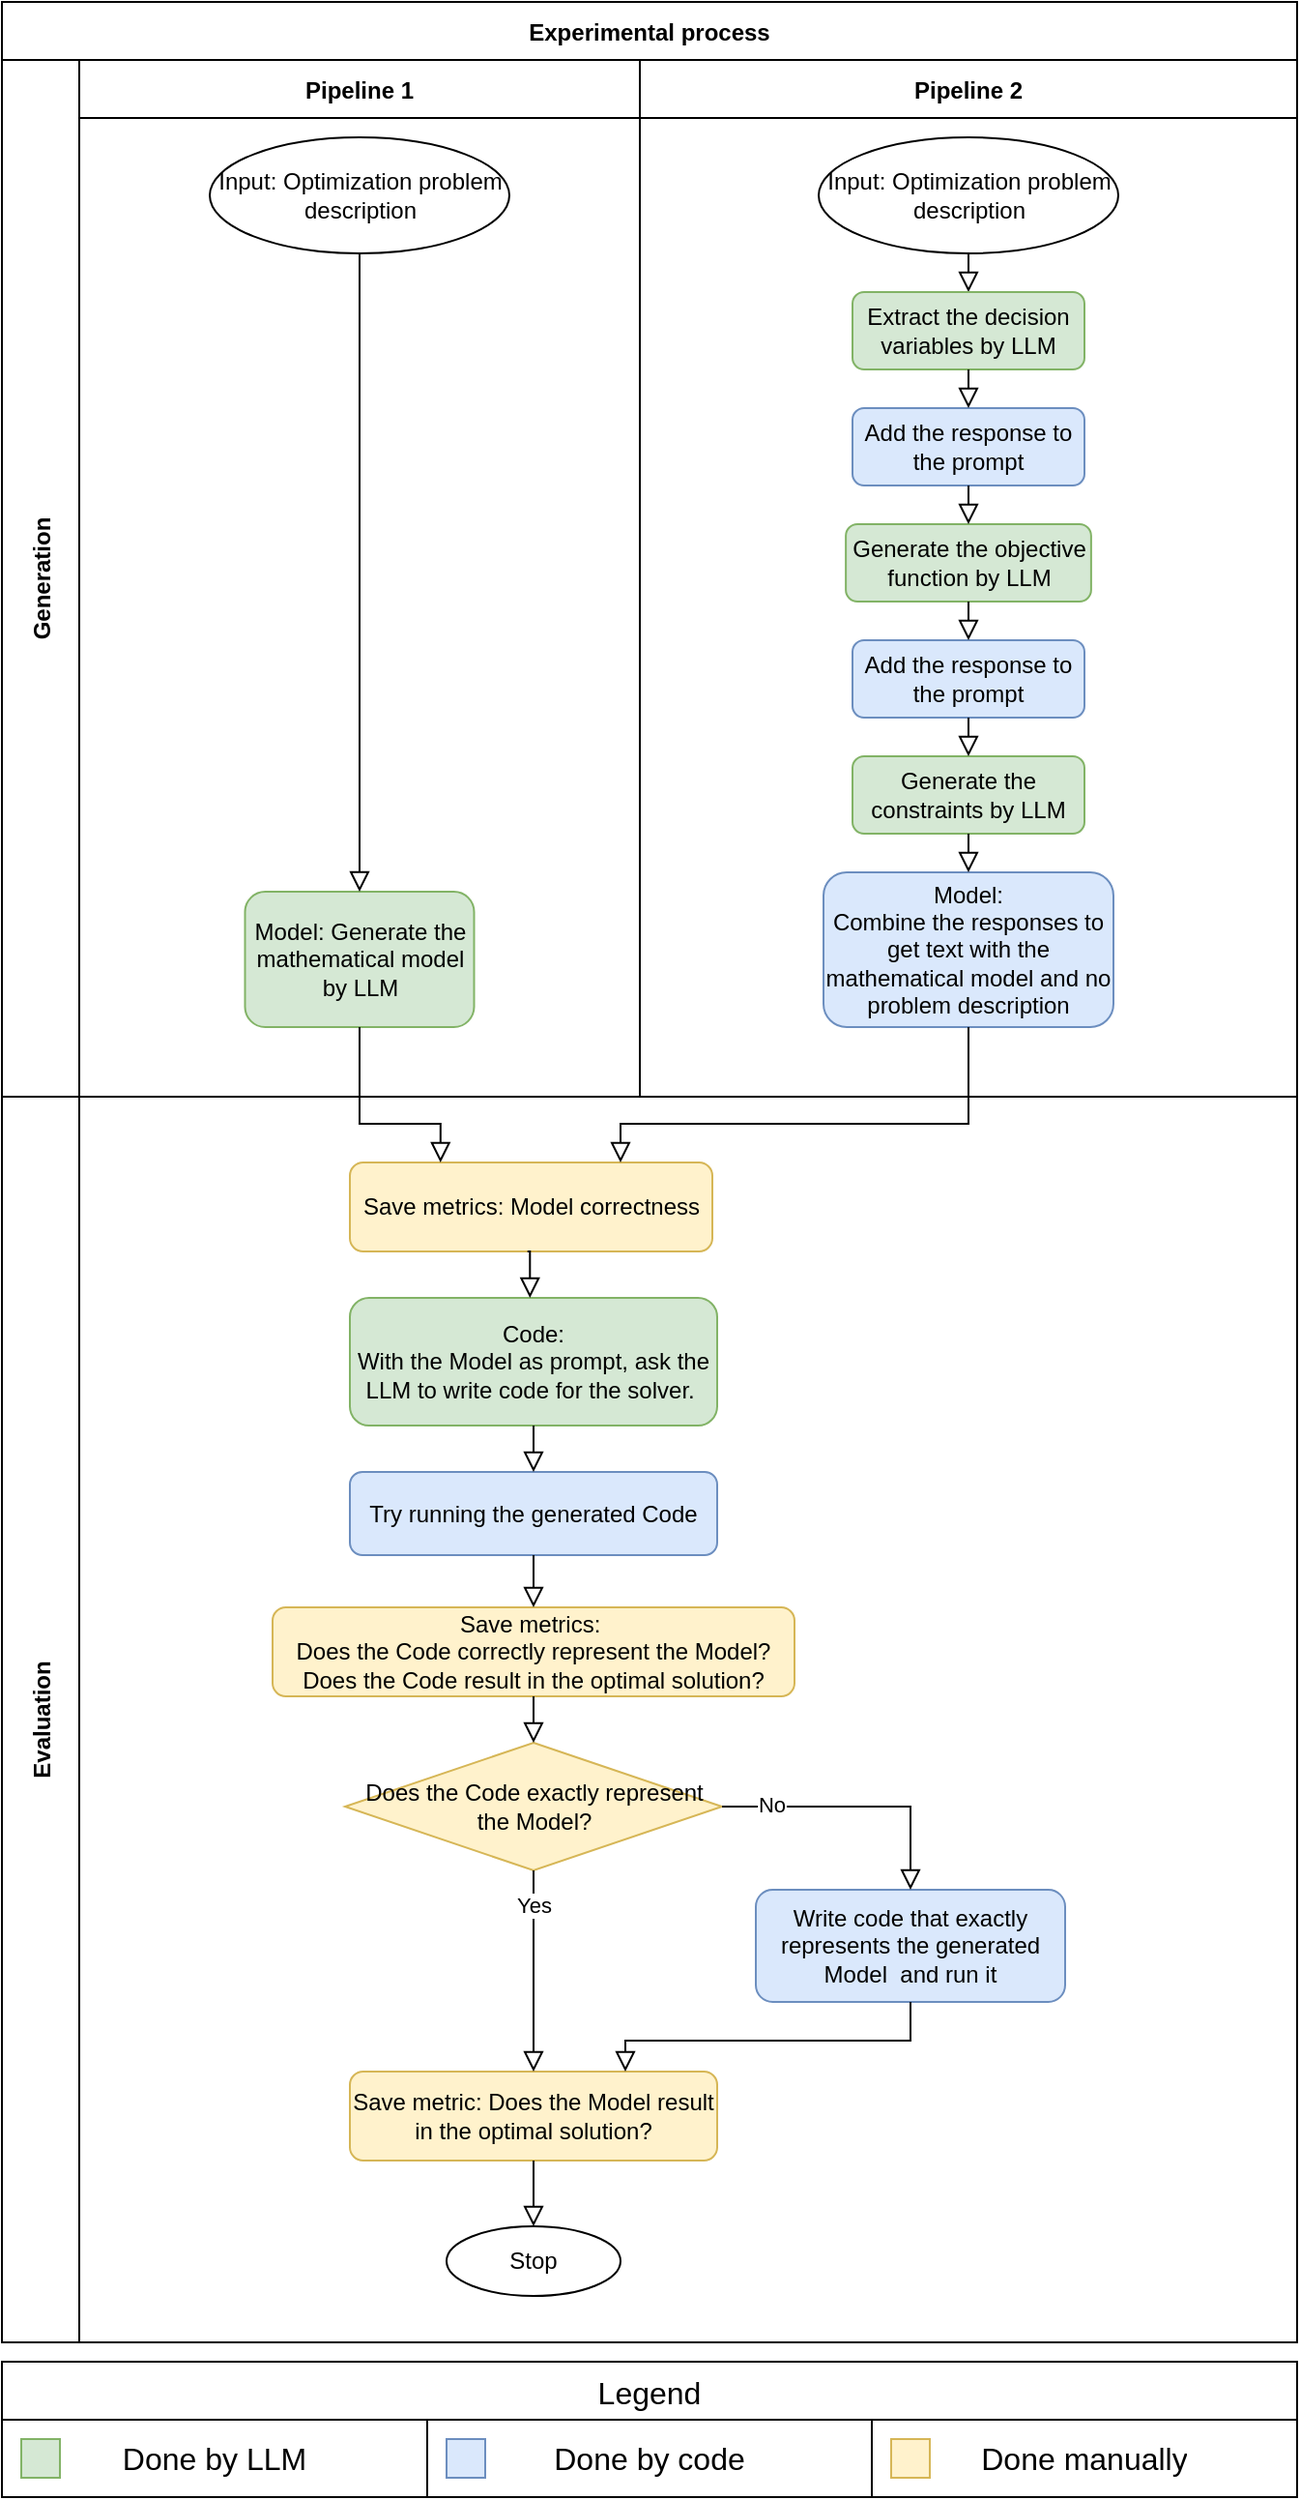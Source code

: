 <mxfile version="24.2.5" type="device">
  <diagram id="kgpKYQtTHZ0yAKxKKP6v" name="Page-1">
    <mxGraphModel dx="1122" dy="1824" grid="1" gridSize="10" guides="1" tooltips="1" connect="1" arrows="1" fold="1" page="1" pageScale="1" pageWidth="850" pageHeight="1100" math="0" shadow="0">
      <root>
        <mxCell id="0" />
        <mxCell id="1" parent="0" />
        <mxCell id="3nuBFxr9cyL0pnOWT2aG-1" value="Experimental process" style="shape=table;childLayout=tableLayout;startSize=30;collapsible=0;recursiveResize=0;expand=0;fillColor=none;fontStyle=1" parent="1" vertex="1">
          <mxGeometry x="30" y="-130" width="670" height="1210" as="geometry" />
        </mxCell>
        <mxCell id="3nuBFxr9cyL0pnOWT2aG-3" value="Generation" style="shape=tableRow;horizontal=0;swimlaneHead=0;swimlaneBody=0;top=0;left=0;bottom=0;right=0;fillColor=none;points=[[0,0.5],[1,0.5]];portConstraint=eastwest;startSize=40;collapsible=0;recursiveResize=0;expand=0;fontStyle=1;" parent="3nuBFxr9cyL0pnOWT2aG-1" vertex="1">
          <mxGeometry y="30" width="670" height="536" as="geometry" />
        </mxCell>
        <mxCell id="3nuBFxr9cyL0pnOWT2aG-4" value="Pipeline 1" style="swimlane;swimlaneHead=0;swimlaneBody=0;connectable=0;fillColor=none;startSize=30;collapsible=0;recursiveResize=0;expand=0;fontStyle=1;" parent="3nuBFxr9cyL0pnOWT2aG-3" vertex="1">
          <mxGeometry x="40" width="290" height="536" as="geometry">
            <mxRectangle width="290" height="536" as="alternateBounds" />
          </mxGeometry>
        </mxCell>
        <mxCell id="8_NXmCUL2MKXOfB-l1x--16" value="Input: Optimization problem description" style="ellipse;whiteSpace=wrap;html=1;" parent="3nuBFxr9cyL0pnOWT2aG-4" vertex="1">
          <mxGeometry x="67.5" y="40" width="155" height="60" as="geometry" />
        </mxCell>
        <mxCell id="8_NXmCUL2MKXOfB-l1x--17" value="Model: Generate the mathematical model by LLM" style="rounded=1;whiteSpace=wrap;html=1;fontSize=12;glass=0;strokeWidth=1;shadow=0;fillColor=#d5e8d4;strokeColor=#82b366;" parent="3nuBFxr9cyL0pnOWT2aG-4" vertex="1">
          <mxGeometry x="85.75" y="430" width="118.5" height="70" as="geometry" />
        </mxCell>
        <mxCell id="8_NXmCUL2MKXOfB-l1x--18" value="" style="rounded=0;html=1;jettySize=auto;orthogonalLoop=1;fontSize=11;endArrow=block;endFill=0;endSize=8;strokeWidth=1;shadow=0;labelBackgroundColor=none;edgeStyle=orthogonalEdgeStyle;entryX=0.5;entryY=0;entryDx=0;entryDy=0;exitX=0.5;exitY=1;exitDx=0;exitDy=0;" parent="3nuBFxr9cyL0pnOWT2aG-4" source="8_NXmCUL2MKXOfB-l1x--16" target="8_NXmCUL2MKXOfB-l1x--17" edge="1">
          <mxGeometry relative="1" as="geometry">
            <mxPoint x="-169.38" y="150" as="sourcePoint" />
            <mxPoint x="-169.38" y="170" as="targetPoint" />
          </mxGeometry>
        </mxCell>
        <mxCell id="3nuBFxr9cyL0pnOWT2aG-8" value="Pipeline 2" style="swimlane;swimlaneHead=0;swimlaneBody=0;connectable=0;fillColor=none;startSize=30;collapsible=0;recursiveResize=0;expand=0;fontStyle=1;rowspan=1;colspan=2;" parent="3nuBFxr9cyL0pnOWT2aG-3" vertex="1">
          <mxGeometry x="330" width="340" height="536" as="geometry">
            <mxRectangle width="210" height="536" as="alternateBounds" />
          </mxGeometry>
        </mxCell>
        <mxCell id="8_NXmCUL2MKXOfB-l1x--3" value="Input: Optimization problem description" style="ellipse;whiteSpace=wrap;html=1;" parent="3nuBFxr9cyL0pnOWT2aG-8" vertex="1">
          <mxGeometry x="92.5" y="40" width="155" height="60" as="geometry" />
        </mxCell>
        <mxCell id="8_NXmCUL2MKXOfB-l1x--4" value="" style="rounded=0;html=1;jettySize=auto;orthogonalLoop=1;fontSize=11;endArrow=block;endFill=0;endSize=8;strokeWidth=1;shadow=0;labelBackgroundColor=none;edgeStyle=orthogonalEdgeStyle;exitX=0.5;exitY=1;exitDx=0;exitDy=0;entryX=0.5;entryY=0;entryDx=0;entryDy=0;" parent="3nuBFxr9cyL0pnOWT2aG-8" source="8_NXmCUL2MKXOfB-l1x--3" target="8_NXmCUL2MKXOfB-l1x--5" edge="1">
          <mxGeometry relative="1" as="geometry">
            <mxPoint x="170" y="90" as="sourcePoint" />
            <mxPoint x="170" y="140" as="targetPoint" />
          </mxGeometry>
        </mxCell>
        <mxCell id="8_NXmCUL2MKXOfB-l1x--5" value="Extract the decision variables by LLM" style="rounded=1;whiteSpace=wrap;html=1;fontSize=12;glass=0;strokeWidth=1;shadow=0;fillColor=#d5e8d4;strokeColor=#82b366;" parent="3nuBFxr9cyL0pnOWT2aG-8" vertex="1">
          <mxGeometry x="110" y="120" width="120" height="40" as="geometry" />
        </mxCell>
        <mxCell id="8_NXmCUL2MKXOfB-l1x--6" value="Add the response to the prompt" style="rounded=1;whiteSpace=wrap;html=1;fontSize=12;glass=0;strokeWidth=1;shadow=0;fillColor=#dae8fc;strokeColor=#6c8ebf;" parent="3nuBFxr9cyL0pnOWT2aG-8" vertex="1">
          <mxGeometry x="110" y="180" width="120" height="40" as="geometry" />
        </mxCell>
        <mxCell id="8_NXmCUL2MKXOfB-l1x--7" value="" style="rounded=0;html=1;jettySize=auto;orthogonalLoop=1;fontSize=11;endArrow=block;endFill=0;endSize=8;strokeWidth=1;shadow=0;labelBackgroundColor=none;edgeStyle=orthogonalEdgeStyle;entryX=0.5;entryY=0;entryDx=0;entryDy=0;exitX=0.5;exitY=1;exitDx=0;exitDy=0;" parent="3nuBFxr9cyL0pnOWT2aG-8" source="8_NXmCUL2MKXOfB-l1x--5" target="8_NXmCUL2MKXOfB-l1x--6" edge="1">
          <mxGeometry relative="1" as="geometry">
            <mxPoint x="170" y="170" as="sourcePoint" />
            <mxPoint x="180" y="140" as="targetPoint" />
          </mxGeometry>
        </mxCell>
        <mxCell id="8_NXmCUL2MKXOfB-l1x--8" value="Generate the objective function by LLM" style="rounded=1;whiteSpace=wrap;html=1;fontSize=12;glass=0;strokeWidth=1;shadow=0;fillColor=#d5e8d4;strokeColor=#82b366;" parent="3nuBFxr9cyL0pnOWT2aG-8" vertex="1">
          <mxGeometry x="106.56" y="240" width="126.88" height="40" as="geometry" />
        </mxCell>
        <mxCell id="8_NXmCUL2MKXOfB-l1x--9" value="Add the response to the prompt" style="rounded=1;whiteSpace=wrap;html=1;fontSize=12;glass=0;strokeWidth=1;shadow=0;fillColor=#dae8fc;strokeColor=#6c8ebf;" parent="3nuBFxr9cyL0pnOWT2aG-8" vertex="1">
          <mxGeometry x="110" y="300" width="120" height="40" as="geometry" />
        </mxCell>
        <mxCell id="8_NXmCUL2MKXOfB-l1x--10" value="" style="rounded=0;html=1;jettySize=auto;orthogonalLoop=1;fontSize=11;endArrow=block;endFill=0;endSize=8;strokeWidth=1;shadow=0;labelBackgroundColor=none;edgeStyle=orthogonalEdgeStyle;entryX=0.5;entryY=0;entryDx=0;entryDy=0;exitX=0.5;exitY=1;exitDx=0;exitDy=0;" parent="3nuBFxr9cyL0pnOWT2aG-8" source="8_NXmCUL2MKXOfB-l1x--8" target="8_NXmCUL2MKXOfB-l1x--9" edge="1">
          <mxGeometry relative="1" as="geometry">
            <mxPoint x="100" y="230" as="sourcePoint" />
            <mxPoint x="110" y="200" as="targetPoint" />
          </mxGeometry>
        </mxCell>
        <mxCell id="8_NXmCUL2MKXOfB-l1x--11" value="Generate the constraints by LLM" style="rounded=1;whiteSpace=wrap;html=1;fontSize=12;glass=0;strokeWidth=1;shadow=0;fillColor=#d5e8d4;strokeColor=#82b366;" parent="3nuBFxr9cyL0pnOWT2aG-8" vertex="1">
          <mxGeometry x="110" y="360" width="120" height="40" as="geometry" />
        </mxCell>
        <mxCell id="8_NXmCUL2MKXOfB-l1x--12" value="Model: &lt;br&gt;Combine the responses to get text with the mathematical model and no problem description" style="rounded=1;whiteSpace=wrap;html=1;fontSize=12;glass=0;strokeWidth=1;shadow=0;fillColor=#dae8fc;strokeColor=#6c8ebf;" parent="3nuBFxr9cyL0pnOWT2aG-8" vertex="1">
          <mxGeometry x="95" y="420" width="150" height="80" as="geometry" />
        </mxCell>
        <mxCell id="8_NXmCUL2MKXOfB-l1x--13" value="" style="rounded=0;html=1;jettySize=auto;orthogonalLoop=1;fontSize=11;endArrow=block;endFill=0;endSize=8;strokeWidth=1;shadow=0;labelBackgroundColor=none;edgeStyle=orthogonalEdgeStyle;entryX=0.5;entryY=0;entryDx=0;entryDy=0;exitX=0.5;exitY=1;exitDx=0;exitDy=0;" parent="3nuBFxr9cyL0pnOWT2aG-8" source="8_NXmCUL2MKXOfB-l1x--11" target="8_NXmCUL2MKXOfB-l1x--12" edge="1">
          <mxGeometry relative="1" as="geometry">
            <mxPoint x="30" y="290" as="sourcePoint" />
            <mxPoint x="40" y="260" as="targetPoint" />
          </mxGeometry>
        </mxCell>
        <mxCell id="8_NXmCUL2MKXOfB-l1x--14" value="" style="rounded=0;html=1;jettySize=auto;orthogonalLoop=1;fontSize=11;endArrow=block;endFill=0;endSize=8;strokeWidth=1;shadow=0;labelBackgroundColor=none;edgeStyle=orthogonalEdgeStyle;exitX=0.5;exitY=1;exitDx=0;exitDy=0;entryX=0.5;entryY=0;entryDx=0;entryDy=0;" parent="3nuBFxr9cyL0pnOWT2aG-8" source="8_NXmCUL2MKXOfB-l1x--6" target="8_NXmCUL2MKXOfB-l1x--8" edge="1">
          <mxGeometry relative="1" as="geometry">
            <mxPoint x="170" y="290" as="sourcePoint" />
            <mxPoint x="160" y="240" as="targetPoint" />
          </mxGeometry>
        </mxCell>
        <mxCell id="8_NXmCUL2MKXOfB-l1x--15" value="" style="rounded=0;html=1;jettySize=auto;orthogonalLoop=1;fontSize=11;endArrow=block;endFill=0;endSize=8;strokeWidth=1;shadow=0;labelBackgroundColor=none;edgeStyle=orthogonalEdgeStyle;exitX=0.5;exitY=1;exitDx=0;exitDy=0;entryX=0.5;entryY=0;entryDx=0;entryDy=0;" parent="3nuBFxr9cyL0pnOWT2aG-8" source="8_NXmCUL2MKXOfB-l1x--9" target="8_NXmCUL2MKXOfB-l1x--11" edge="1">
          <mxGeometry relative="1" as="geometry">
            <mxPoint x="170" y="410" as="sourcePoint" />
            <mxPoint x="160" y="360" as="targetPoint" />
          </mxGeometry>
        </mxCell>
        <mxCell id="3nuBFxr9cyL0pnOWT2aG-11" value="Feel perky" style="swimlane;swimlaneHead=0;swimlaneBody=0;connectable=0;fillColor=none;startSize=30;collapsible=0;recursiveResize=0;expand=0;fontStyle=1;" parent="3nuBFxr9cyL0pnOWT2aG-3" vertex="1" visible="0">
          <mxGeometry x="540" width="130" height="536" as="geometry">
            <mxRectangle width="130" height="536" as="alternateBounds" />
          </mxGeometry>
        </mxCell>
        <mxCell id="3nuBFxr9cyL0pnOWT2aG-15" value="Evaluation" style="shape=tableRow;horizontal=0;swimlaneHead=0;swimlaneBody=0;top=0;left=0;bottom=0;right=0;fillColor=none;points=[[0,0.5],[1,0.5]];portConstraint=eastwest;startSize=40;collapsible=0;recursiveResize=0;expand=0;fontStyle=1;" parent="3nuBFxr9cyL0pnOWT2aG-1" vertex="1">
          <mxGeometry y="566" width="670" height="644" as="geometry" />
        </mxCell>
        <mxCell id="3nuBFxr9cyL0pnOWT2aG-16" value="" style="swimlane;swimlaneHead=0;swimlaneBody=0;connectable=0;fillColor=none;startSize=0;collapsible=0;recursiveResize=0;expand=0;fontStyle=1;rowspan=1;colspan=3;" parent="3nuBFxr9cyL0pnOWT2aG-15" vertex="1">
          <mxGeometry x="40" width="630" height="644" as="geometry">
            <mxRectangle width="290" height="644" as="alternateBounds" />
          </mxGeometry>
        </mxCell>
        <mxCell id="8_NXmCUL2MKXOfB-l1x--20" value="Does the Code exactly represent the Model?" style="rhombus;whiteSpace=wrap;html=1;fillColor=#fff2cc;strokeColor=#d6b656;" parent="3nuBFxr9cyL0pnOWT2aG-16" vertex="1">
          <mxGeometry x="137.5" y="334" width="195" height="66" as="geometry" />
        </mxCell>
        <mxCell id="8_NXmCUL2MKXOfB-l1x--32" value="Write code that exactly represents the generated Model&amp;nbsp; and run it" style="rounded=1;whiteSpace=wrap;html=1;fontSize=12;glass=0;strokeWidth=1;shadow=0;fillColor=#dae8fc;strokeColor=#6c8ebf;" parent="3nuBFxr9cyL0pnOWT2aG-16" vertex="1">
          <mxGeometry x="350" y="410" width="160" height="58" as="geometry" />
        </mxCell>
        <mxCell id="8_NXmCUL2MKXOfB-l1x--21" value="Code: &lt;br&gt;With the Model as prompt, ask the LLM to write code for the solver.&amp;nbsp;" style="rounded=1;whiteSpace=wrap;html=1;fontSize=12;glass=0;strokeWidth=1;shadow=0;fillColor=#d5e8d4;strokeColor=#82b366;" parent="3nuBFxr9cyL0pnOWT2aG-16" vertex="1">
          <mxGeometry x="140" y="104" width="190" height="66" as="geometry" />
        </mxCell>
        <mxCell id="yStz238YQbZa8JVB4-hm-1" value="Try running the generated Code" style="rounded=1;whiteSpace=wrap;html=1;fontSize=12;glass=0;strokeWidth=1;shadow=0;fillColor=#dae8fc;strokeColor=#6c8ebf;" vertex="1" parent="3nuBFxr9cyL0pnOWT2aG-16">
          <mxGeometry x="140" y="194" width="190" height="43" as="geometry" />
        </mxCell>
        <mxCell id="yStz238YQbZa8JVB4-hm-3" value="Save metrics: Model correctness" style="rounded=1;whiteSpace=wrap;html=1;fillColor=#fff2cc;strokeColor=#d6b656;" vertex="1" parent="3nuBFxr9cyL0pnOWT2aG-16">
          <mxGeometry x="140" y="34" width="187.5" height="46" as="geometry" />
        </mxCell>
        <mxCell id="yStz238YQbZa8JVB4-hm-5" value="Save metrics:&amp;nbsp;&lt;div&gt;Does the Code correctly represent the Model?&lt;br&gt;&lt;div&gt;Does the Code result in the optimal solution?&lt;/div&gt;&lt;/div&gt;" style="rounded=1;whiteSpace=wrap;html=1;fillColor=#fff2cc;strokeColor=#d6b656;" vertex="1" parent="3nuBFxr9cyL0pnOWT2aG-16">
          <mxGeometry x="100" y="264" width="270" height="46" as="geometry" />
        </mxCell>
        <mxCell id="yStz238YQbZa8JVB4-hm-6" value="Save metric: Does the Model result in the optimal solution?" style="rounded=1;whiteSpace=wrap;html=1;fillColor=#fff2cc;strokeColor=#d6b656;" vertex="1" parent="3nuBFxr9cyL0pnOWT2aG-16">
          <mxGeometry x="140" y="504" width="190" height="46" as="geometry" />
        </mxCell>
        <mxCell id="yStz238YQbZa8JVB4-hm-8" value="Stop" style="ellipse;whiteSpace=wrap;html=1;" vertex="1" parent="3nuBFxr9cyL0pnOWT2aG-16">
          <mxGeometry x="190" y="584" width="90" height="36" as="geometry" />
        </mxCell>
        <mxCell id="yStz238YQbZa8JVB4-hm-11" value="" style="rounded=0;html=1;jettySize=auto;orthogonalLoop=1;fontSize=11;endArrow=block;endFill=0;endSize=8;strokeWidth=1;shadow=0;labelBackgroundColor=none;edgeStyle=orthogonalEdgeStyle;entryX=0.5;entryY=0;entryDx=0;entryDy=0;exitX=0.5;exitY=1;exitDx=0;exitDy=0;" edge="1" parent="3nuBFxr9cyL0pnOWT2aG-16">
          <mxGeometry relative="1" as="geometry">
            <mxPoint x="231.88" y="80" as="sourcePoint" />
            <mxPoint x="233.13" y="104" as="targetPoint" />
            <Array as="points">
              <mxPoint x="233.13" y="80" />
              <mxPoint x="233.13" y="104" />
            </Array>
          </mxGeometry>
        </mxCell>
        <mxCell id="yStz238YQbZa8JVB4-hm-12" value="" style="rounded=0;html=1;jettySize=auto;orthogonalLoop=1;fontSize=11;endArrow=block;endFill=0;endSize=8;strokeWidth=1;shadow=0;labelBackgroundColor=none;edgeStyle=orthogonalEdgeStyle;entryX=0.5;entryY=0;entryDx=0;entryDy=0;exitX=0.5;exitY=1;exitDx=0;exitDy=0;" edge="1" parent="3nuBFxr9cyL0pnOWT2aG-16" source="8_NXmCUL2MKXOfB-l1x--21" target="yStz238YQbZa8JVB4-hm-1">
          <mxGeometry relative="1" as="geometry">
            <mxPoint x="220" y="174" as="sourcePoint" />
            <mxPoint x="221.25" y="194" as="targetPoint" />
            <Array as="points">
              <mxPoint x="235" y="184" />
              <mxPoint x="235" y="184" />
            </Array>
          </mxGeometry>
        </mxCell>
        <mxCell id="yStz238YQbZa8JVB4-hm-15" value="" style="rounded=0;html=1;jettySize=auto;orthogonalLoop=1;fontSize=11;endArrow=block;endFill=0;endSize=8;strokeWidth=1;shadow=0;labelBackgroundColor=none;edgeStyle=orthogonalEdgeStyle;entryX=0.5;entryY=0;entryDx=0;entryDy=0;exitX=0.5;exitY=1;exitDx=0;exitDy=0;" edge="1" parent="3nuBFxr9cyL0pnOWT2aG-16" source="yStz238YQbZa8JVB4-hm-1" target="yStz238YQbZa8JVB4-hm-5">
          <mxGeometry relative="1" as="geometry">
            <mxPoint x="234.78" y="237" as="sourcePoint" />
            <mxPoint x="234.78" y="261" as="targetPoint" />
            <Array as="points" />
          </mxGeometry>
        </mxCell>
        <mxCell id="yStz238YQbZa8JVB4-hm-16" value="" style="rounded=0;html=1;jettySize=auto;orthogonalLoop=1;fontSize=11;endArrow=block;endFill=0;endSize=8;strokeWidth=1;shadow=0;labelBackgroundColor=none;edgeStyle=orthogonalEdgeStyle;entryX=0.5;entryY=0;entryDx=0;entryDy=0;exitX=0.5;exitY=1;exitDx=0;exitDy=0;" edge="1" parent="3nuBFxr9cyL0pnOWT2aG-16" source="yStz238YQbZa8JVB4-hm-5" target="8_NXmCUL2MKXOfB-l1x--20">
          <mxGeometry relative="1" as="geometry">
            <mxPoint x="235" y="314" as="sourcePoint" />
            <mxPoint x="245" y="274" as="targetPoint" />
            <Array as="points" />
          </mxGeometry>
        </mxCell>
        <mxCell id="yStz238YQbZa8JVB4-hm-17" value="" style="rounded=0;html=1;jettySize=auto;orthogonalLoop=1;fontSize=11;endArrow=block;endFill=0;endSize=8;strokeWidth=1;shadow=0;labelBackgroundColor=none;edgeStyle=orthogonalEdgeStyle;entryX=0.5;entryY=0;entryDx=0;entryDy=0;exitX=0.5;exitY=1;exitDx=0;exitDy=0;" edge="1" parent="3nuBFxr9cyL0pnOWT2aG-16" source="8_NXmCUL2MKXOfB-l1x--20" target="yStz238YQbZa8JVB4-hm-6">
          <mxGeometry relative="1" as="geometry">
            <mxPoint x="245" y="320" as="sourcePoint" />
            <mxPoint x="245" y="344" as="targetPoint" />
            <Array as="points" />
          </mxGeometry>
        </mxCell>
        <mxCell id="yStz238YQbZa8JVB4-hm-22" value="Yes" style="edgeLabel;html=1;align=center;verticalAlign=middle;resizable=0;points=[];" vertex="1" connectable="0" parent="yStz238YQbZa8JVB4-hm-17">
          <mxGeometry x="-0.656" relative="1" as="geometry">
            <mxPoint as="offset" />
          </mxGeometry>
        </mxCell>
        <mxCell id="yStz238YQbZa8JVB4-hm-18" value="" style="rounded=0;html=1;jettySize=auto;orthogonalLoop=1;fontSize=11;endArrow=block;endFill=0;endSize=8;strokeWidth=1;shadow=0;labelBackgroundColor=none;edgeStyle=orthogonalEdgeStyle;entryX=0.5;entryY=0;entryDx=0;entryDy=0;exitX=1;exitY=0.5;exitDx=0;exitDy=0;" edge="1" parent="3nuBFxr9cyL0pnOWT2aG-16" source="8_NXmCUL2MKXOfB-l1x--20" target="8_NXmCUL2MKXOfB-l1x--32">
          <mxGeometry relative="1" as="geometry">
            <mxPoint x="245" y="410" as="sourcePoint" />
            <mxPoint x="245" y="514" as="targetPoint" />
            <Array as="points" />
          </mxGeometry>
        </mxCell>
        <mxCell id="yStz238YQbZa8JVB4-hm-23" value="No" style="edgeLabel;html=1;align=center;verticalAlign=middle;resizable=0;points=[];" vertex="1" connectable="0" parent="yStz238YQbZa8JVB4-hm-18">
          <mxGeometry x="-0.641" y="1" relative="1" as="geometry">
            <mxPoint as="offset" />
          </mxGeometry>
        </mxCell>
        <mxCell id="yStz238YQbZa8JVB4-hm-19" value="" style="rounded=0;html=1;jettySize=auto;orthogonalLoop=1;fontSize=11;endArrow=block;endFill=0;endSize=8;strokeWidth=1;shadow=0;labelBackgroundColor=none;edgeStyle=orthogonalEdgeStyle;entryX=0.75;entryY=0;entryDx=0;entryDy=0;exitX=0.5;exitY=1;exitDx=0;exitDy=0;" edge="1" parent="3nuBFxr9cyL0pnOWT2aG-16" source="8_NXmCUL2MKXOfB-l1x--32" target="yStz238YQbZa8JVB4-hm-6">
          <mxGeometry relative="1" as="geometry">
            <mxPoint x="343" y="377" as="sourcePoint" />
            <mxPoint x="440" y="420" as="targetPoint" />
            <Array as="points">
              <mxPoint x="430" y="488" />
              <mxPoint x="282" y="488" />
            </Array>
          </mxGeometry>
        </mxCell>
        <mxCell id="yStz238YQbZa8JVB4-hm-20" value="" style="rounded=0;html=1;jettySize=auto;orthogonalLoop=1;fontSize=11;endArrow=block;endFill=0;endSize=8;strokeWidth=1;shadow=0;labelBackgroundColor=none;edgeStyle=orthogonalEdgeStyle;entryX=0.5;entryY=0;entryDx=0;entryDy=0;exitX=0.5;exitY=1;exitDx=0;exitDy=0;" edge="1" parent="3nuBFxr9cyL0pnOWT2aG-16" source="yStz238YQbZa8JVB4-hm-6" target="yStz238YQbZa8JVB4-hm-8">
          <mxGeometry relative="1" as="geometry">
            <mxPoint x="245" y="410" as="sourcePoint" />
            <mxPoint x="245" y="514" as="targetPoint" />
            <Array as="points" />
          </mxGeometry>
        </mxCell>
        <mxCell id="3nuBFxr9cyL0pnOWT2aG-18" value="" style="swimlane;swimlaneHead=0;swimlaneBody=0;connectable=0;fillColor=none;startSize=0;collapsible=0;recursiveResize=0;expand=0;fontStyle=1;" parent="3nuBFxr9cyL0pnOWT2aG-15" vertex="1" visible="0">
          <mxGeometry x="330" width="210" height="644" as="geometry">
            <mxRectangle width="210" height="644" as="alternateBounds" />
          </mxGeometry>
        </mxCell>
        <mxCell id="3nuBFxr9cyL0pnOWT2aG-23" value="" style="swimlane;swimlaneHead=0;swimlaneBody=0;connectable=0;fillColor=none;startSize=0;collapsible=0;recursiveResize=0;expand=0;fontStyle=1;" parent="3nuBFxr9cyL0pnOWT2aG-15" vertex="1" visible="0">
          <mxGeometry x="540" width="130" height="644" as="geometry">
            <mxRectangle width="130" height="644" as="alternateBounds" />
          </mxGeometry>
        </mxCell>
        <mxCell id="yStz238YQbZa8JVB4-hm-9" value="" style="rounded=0;html=1;jettySize=auto;orthogonalLoop=1;fontSize=11;endArrow=block;endFill=0;endSize=8;strokeWidth=1;shadow=0;labelBackgroundColor=none;edgeStyle=orthogonalEdgeStyle;entryX=0.25;entryY=0;entryDx=0;entryDy=0;exitX=0.5;exitY=1;exitDx=0;exitDy=0;" edge="1" parent="3nuBFxr9cyL0pnOWT2aG-1" source="8_NXmCUL2MKXOfB-l1x--17" target="yStz238YQbZa8JVB4-hm-3">
          <mxGeometry relative="1" as="geometry">
            <mxPoint x="195" y="530" as="sourcePoint" />
            <mxPoint x="195" y="860" as="targetPoint" />
            <Array as="points">
              <mxPoint x="185" y="580" />
              <mxPoint x="227" y="580" />
            </Array>
          </mxGeometry>
        </mxCell>
        <mxCell id="yStz238YQbZa8JVB4-hm-10" value="" style="rounded=0;html=1;jettySize=auto;orthogonalLoop=1;fontSize=11;endArrow=block;endFill=0;endSize=8;strokeWidth=1;shadow=0;labelBackgroundColor=none;edgeStyle=orthogonalEdgeStyle;entryX=0.75;entryY=0;entryDx=0;entryDy=0;exitX=0.5;exitY=1;exitDx=0;exitDy=0;" edge="1" parent="3nuBFxr9cyL0pnOWT2aG-1" source="8_NXmCUL2MKXOfB-l1x--12" target="yStz238YQbZa8JVB4-hm-3">
          <mxGeometry relative="1" as="geometry">
            <mxPoint x="270" y="530" as="sourcePoint" />
            <mxPoint x="312" y="600" as="targetPoint" />
            <Array as="points">
              <mxPoint x="500" y="580" />
              <mxPoint x="320" y="580" />
              <mxPoint x="320" y="600" />
            </Array>
          </mxGeometry>
        </mxCell>
        <mxCell id="8_NXmCUL2MKXOfB-l1x--48" value="Legend" style="shape=table;startSize=30;container=1;collapsible=0;childLayout=tableLayout;strokeColor=default;fontSize=16;" parent="1" vertex="1">
          <mxGeometry x="30" y="1090" width="670" height="70" as="geometry" />
        </mxCell>
        <mxCell id="8_NXmCUL2MKXOfB-l1x--49" value="" style="shape=tableRow;horizontal=0;startSize=0;swimlaneHead=0;swimlaneBody=0;strokeColor=inherit;top=0;left=0;bottom=0;right=0;collapsible=0;dropTarget=0;fillColor=none;points=[[0,0.5],[1,0.5]];portConstraint=eastwest;fontSize=16;" parent="8_NXmCUL2MKXOfB-l1x--48" vertex="1">
          <mxGeometry y="30" width="670" height="40" as="geometry" />
        </mxCell>
        <mxCell id="8_NXmCUL2MKXOfB-l1x--50" value="Done by LLM" style="shape=partialRectangle;html=1;whiteSpace=wrap;connectable=0;strokeColor=inherit;overflow=hidden;fillColor=none;top=0;left=0;bottom=0;right=0;pointerEvents=1;fontSize=16;" parent="8_NXmCUL2MKXOfB-l1x--49" vertex="1">
          <mxGeometry width="220" height="40" as="geometry">
            <mxRectangle width="220" height="40" as="alternateBounds" />
          </mxGeometry>
        </mxCell>
        <mxCell id="8_NXmCUL2MKXOfB-l1x--51" value="Done by code" style="shape=partialRectangle;html=1;whiteSpace=wrap;connectable=0;strokeColor=inherit;overflow=hidden;fillColor=none;top=0;left=0;bottom=0;right=0;pointerEvents=1;fontSize=16;" parent="8_NXmCUL2MKXOfB-l1x--49" vertex="1">
          <mxGeometry x="220" width="230" height="40" as="geometry">
            <mxRectangle width="230" height="40" as="alternateBounds" />
          </mxGeometry>
        </mxCell>
        <mxCell id="8_NXmCUL2MKXOfB-l1x--52" value="Done manually" style="shape=partialRectangle;html=1;whiteSpace=wrap;connectable=0;strokeColor=inherit;overflow=hidden;fillColor=none;top=0;left=0;bottom=0;right=0;pointerEvents=1;fontSize=16;" parent="8_NXmCUL2MKXOfB-l1x--49" vertex="1">
          <mxGeometry x="450" width="220" height="40" as="geometry">
            <mxRectangle width="220" height="40" as="alternateBounds" />
          </mxGeometry>
        </mxCell>
        <mxCell id="8_NXmCUL2MKXOfB-l1x--61" value="" style="rounded=0;whiteSpace=wrap;html=1;fillColor=#d5e8d4;strokeColor=#82b366;" parent="1" vertex="1">
          <mxGeometry x="40" y="1130" width="20" height="20" as="geometry" />
        </mxCell>
        <mxCell id="8_NXmCUL2MKXOfB-l1x--62" value="" style="rounded=0;whiteSpace=wrap;html=1;fillColor=#dae8fc;strokeColor=#6c8ebf;" parent="1" vertex="1">
          <mxGeometry x="260" y="1130" width="20" height="20" as="geometry" />
        </mxCell>
        <mxCell id="8_NXmCUL2MKXOfB-l1x--63" value="" style="rounded=0;whiteSpace=wrap;html=1;fillColor=#fff2cc;strokeColor=#d6b656;" parent="1" vertex="1">
          <mxGeometry x="490" y="1130" width="20" height="20" as="geometry" />
        </mxCell>
      </root>
    </mxGraphModel>
  </diagram>
</mxfile>
